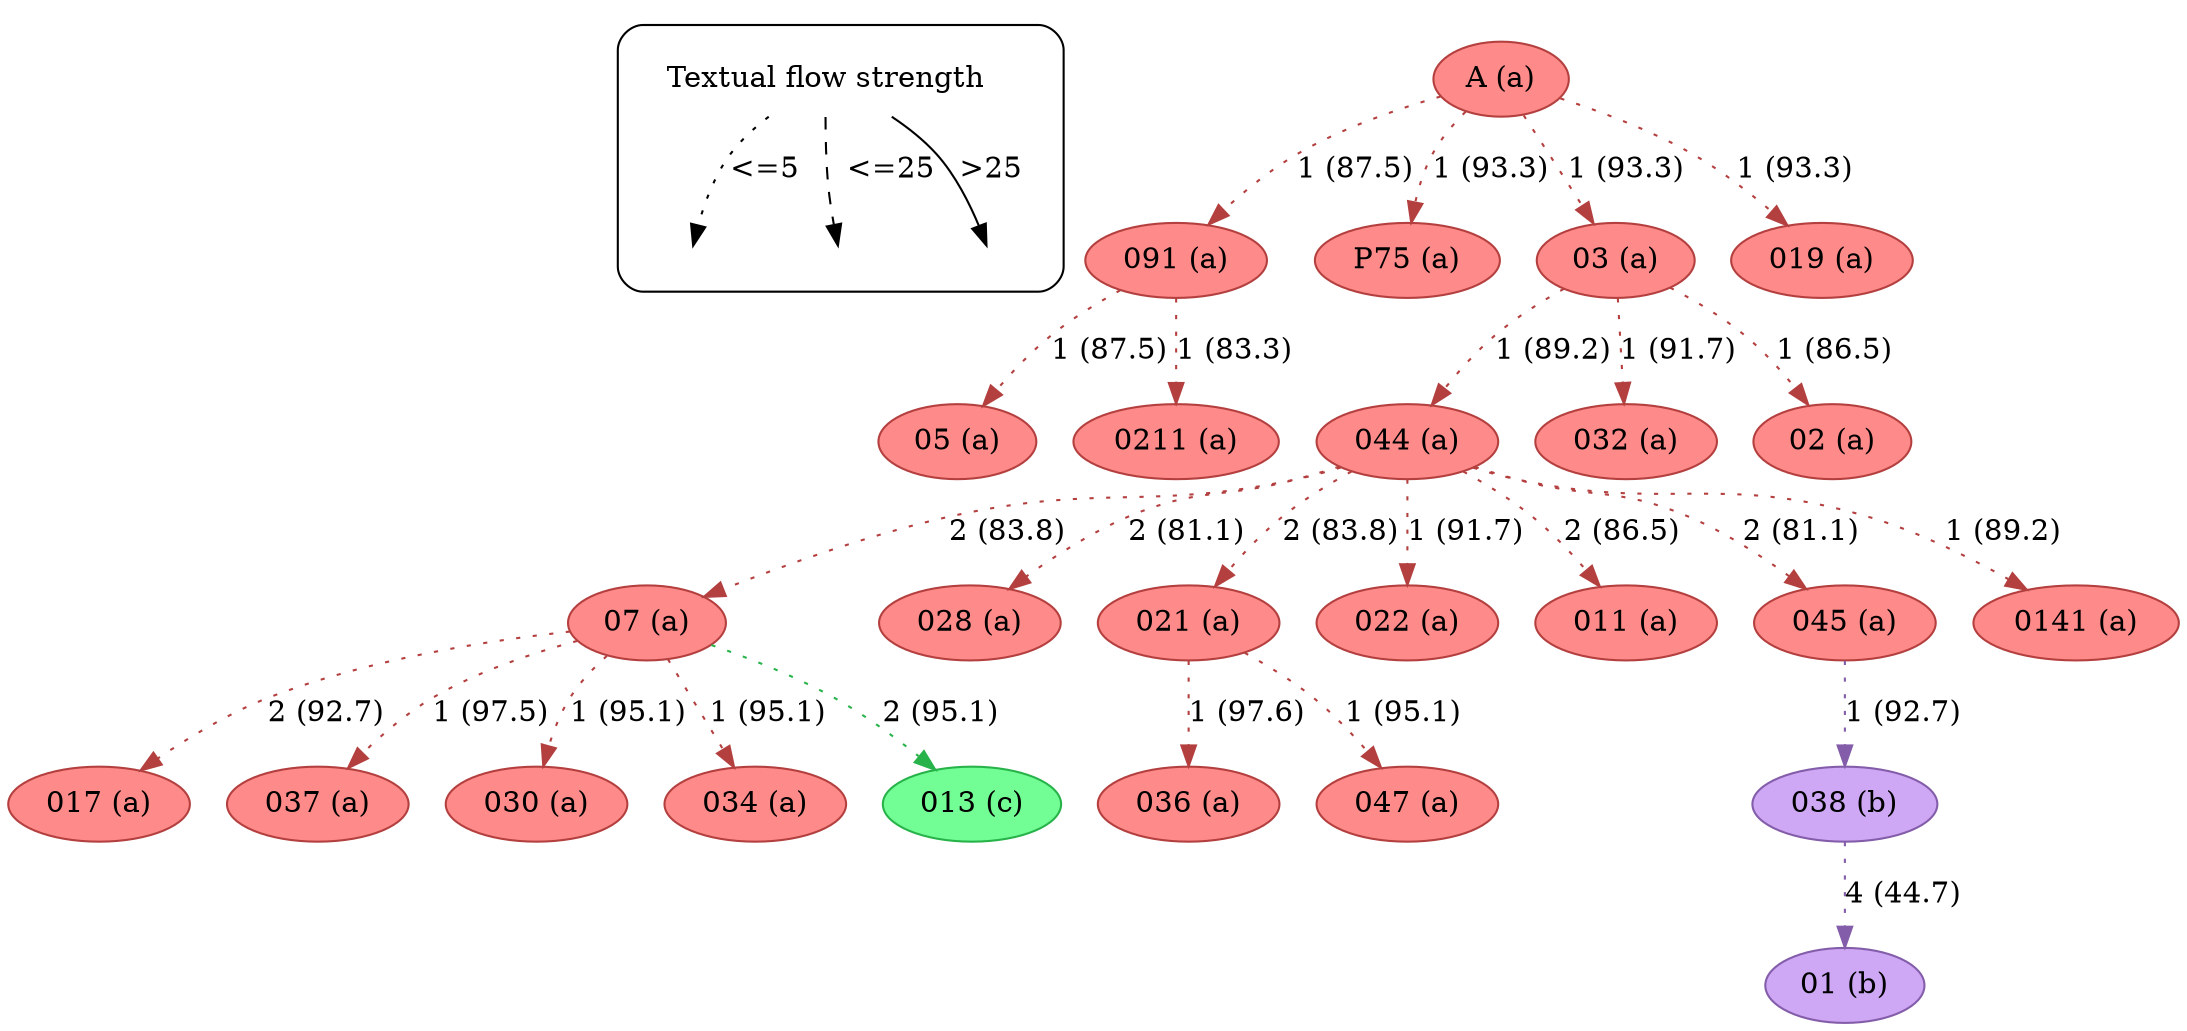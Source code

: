 strict digraph  {
	node [label="\N"];
	subgraph cluster_legend {
		graph [style=rounded];
		leg_s		 [label="Textual flow strength",
			shape=plaintext];
		leg_e1		 [fixedsize=True,
			height=0.2,
			label="",
			style=invis];
		leg_s -> leg_e1		 [label="<=5  ",
			style=dotted];
		leg_e2		 [fixedsize=True,
			height=0.2,
			label="",
			style=invis];
		leg_s -> leg_e2		 [label="  <=25",
			style=dashed];
		leg_e3		 [fixedsize=True,
			height=0.2,
			label="",
			style=invis];
		leg_s -> leg_e3		 [label=">25",
			style=solid];
	}
	091	 [color="#b43f3f",
		fillcolor="#FF8A8A",
		label="091 (a)",
		style=filled];
	05	 [color="#b43f3f",
		fillcolor="#FF8A8A",
		label="05 (a)",
		style=filled];
	091 -> 05	 [color="#b43f3f",
		label="1 (87.5)",
		style=dotted];
	0211	 [color="#b43f3f",
		fillcolor="#FF8A8A",
		label="0211 (a)",
		style=filled];
	091 -> 0211	 [color="#b43f3f",
		label="1 (83.3)",
		style=dotted];
	A	 [color="#b43f3f",
		fillcolor="#FF8A8A",
		label="A (a)",
		style=filled];
	A -> 091	 [color="#b43f3f",
		label="1 (87.5)",
		style=dotted];
	P75	 [color="#b43f3f",
		fillcolor="#FF8A8A",
		label="P75 (a)",
		style=filled];
	A -> P75	 [color="#b43f3f",
		label="1 (93.3)",
		style=dotted];
	03	 [color="#b43f3f",
		fillcolor="#FF8A8A",
		label="03 (a)",
		style=filled];
	A -> 03	 [color="#b43f3f",
		label="1 (93.3)",
		style=dotted];
	019	 [color="#b43f3f",
		fillcolor="#FF8A8A",
		label="019 (a)",
		style=filled];
	A -> 019	 [color="#b43f3f",
		label="1 (93.3)",
		style=dotted];
	044	 [color="#b43f3f",
		fillcolor="#FF8A8A",
		label="044 (a)",
		style=filled];
	07	 [color="#b43f3f",
		fillcolor="#FF8A8A",
		label="07 (a)",
		style=filled];
	044 -> 07	 [color="#b43f3f",
		label="2 (83.8)",
		style=dotted];
	028	 [color="#b43f3f",
		fillcolor="#FF8A8A",
		label="028 (a)",
		style=filled];
	044 -> 028	 [color="#b43f3f",
		label="2 (81.1)",
		style=dotted];
	021	 [color="#b43f3f",
		fillcolor="#FF8A8A",
		label="021 (a)",
		style=filled];
	044 -> 021	 [color="#b43f3f",
		label="2 (83.8)",
		style=dotted];
	022	 [color="#b43f3f",
		fillcolor="#FF8A8A",
		label="022 (a)",
		style=filled];
	044 -> 022	 [color="#b43f3f",
		label="1 (91.7)",
		style=dotted];
	011	 [color="#b43f3f",
		fillcolor="#FF8A8A",
		label="011 (a)",
		style=filled];
	044 -> 011	 [color="#b43f3f",
		label="2 (86.5)",
		style=dotted];
	045	 [color="#b43f3f",
		fillcolor="#FF8A8A",
		label="045 (a)",
		style=filled];
	044 -> 045	 [color="#b43f3f",
		label="2 (81.1)",
		style=dotted];
	0141	 [color="#b43f3f",
		fillcolor="#FF8A8A",
		label="0141 (a)",
		style=filled];
	044 -> 0141	 [color="#b43f3f",
		label="1 (89.2)",
		style=dotted];
	017	 [color="#b43f3f",
		fillcolor="#FF8A8A",
		label="017 (a)",
		style=filled];
	07 -> 017	 [color="#b43f3f",
		label="2 (92.7)",
		style=dotted];
	037	 [color="#b43f3f",
		fillcolor="#FF8A8A",
		label="037 (a)",
		style=filled];
	07 -> 037	 [color="#b43f3f",
		label="1 (97.5)",
		style=dotted];
	030	 [color="#b43f3f",
		fillcolor="#FF8A8A",
		label="030 (a)",
		style=filled];
	07 -> 030	 [color="#b43f3f",
		label="1 (95.1)",
		style=dotted];
	034	 [color="#b43f3f",
		fillcolor="#FF8A8A",
		label="034 (a)",
		style=filled];
	07 -> 034	 [color="#b43f3f",
		label="1 (95.1)",
		style=dotted];
	013	 [color="#27b34a",
		fillcolor="#72FE95",
		label="013 (c)",
		style=filled];
	07 -> 013	 [color="#27b34a",
		label="2 (95.1)",
		style=dotted];
	036	 [color="#b43f3f",
		fillcolor="#FF8A8A",
		label="036 (a)",
		style=filled];
	021 -> 036	 [color="#b43f3f",
		label="1 (97.6)",
		style=dotted];
	047	 [color="#b43f3f",
		fillcolor="#FF8A8A",
		label="047 (a)",
		style=filled];
	021 -> 047	 [color="#b43f3f",
		label="1 (95.1)",
		style=dotted];
	03 -> 044	 [color="#b43f3f",
		label="1 (89.2)",
		style=dotted];
	032	 [color="#b43f3f",
		fillcolor="#FF8A8A",
		label="032 (a)",
		style=filled];
	03 -> 032	 [color="#b43f3f",
		label="1 (91.7)",
		style=dotted];
	02	 [color="#b43f3f",
		fillcolor="#FF8A8A",
		label="02 (a)",
		style=filled];
	03 -> 02	 [color="#b43f3f",
		label="1 (86.5)",
		style=dotted];
	038	 [color="#835da9",
		fillcolor="#CEA8F4",
		label="038 (b)",
		style=filled];
	045 -> 038	 [color="#835da9",
		label="1 (92.7)",
		style=dotted];
	01	 [color="#835da9",
		fillcolor="#CEA8F4",
		label="01 (b)",
		style=filled];
	038 -> 01	 [color="#835da9",
		label="4 (44.7)",
		style=dotted];
}
